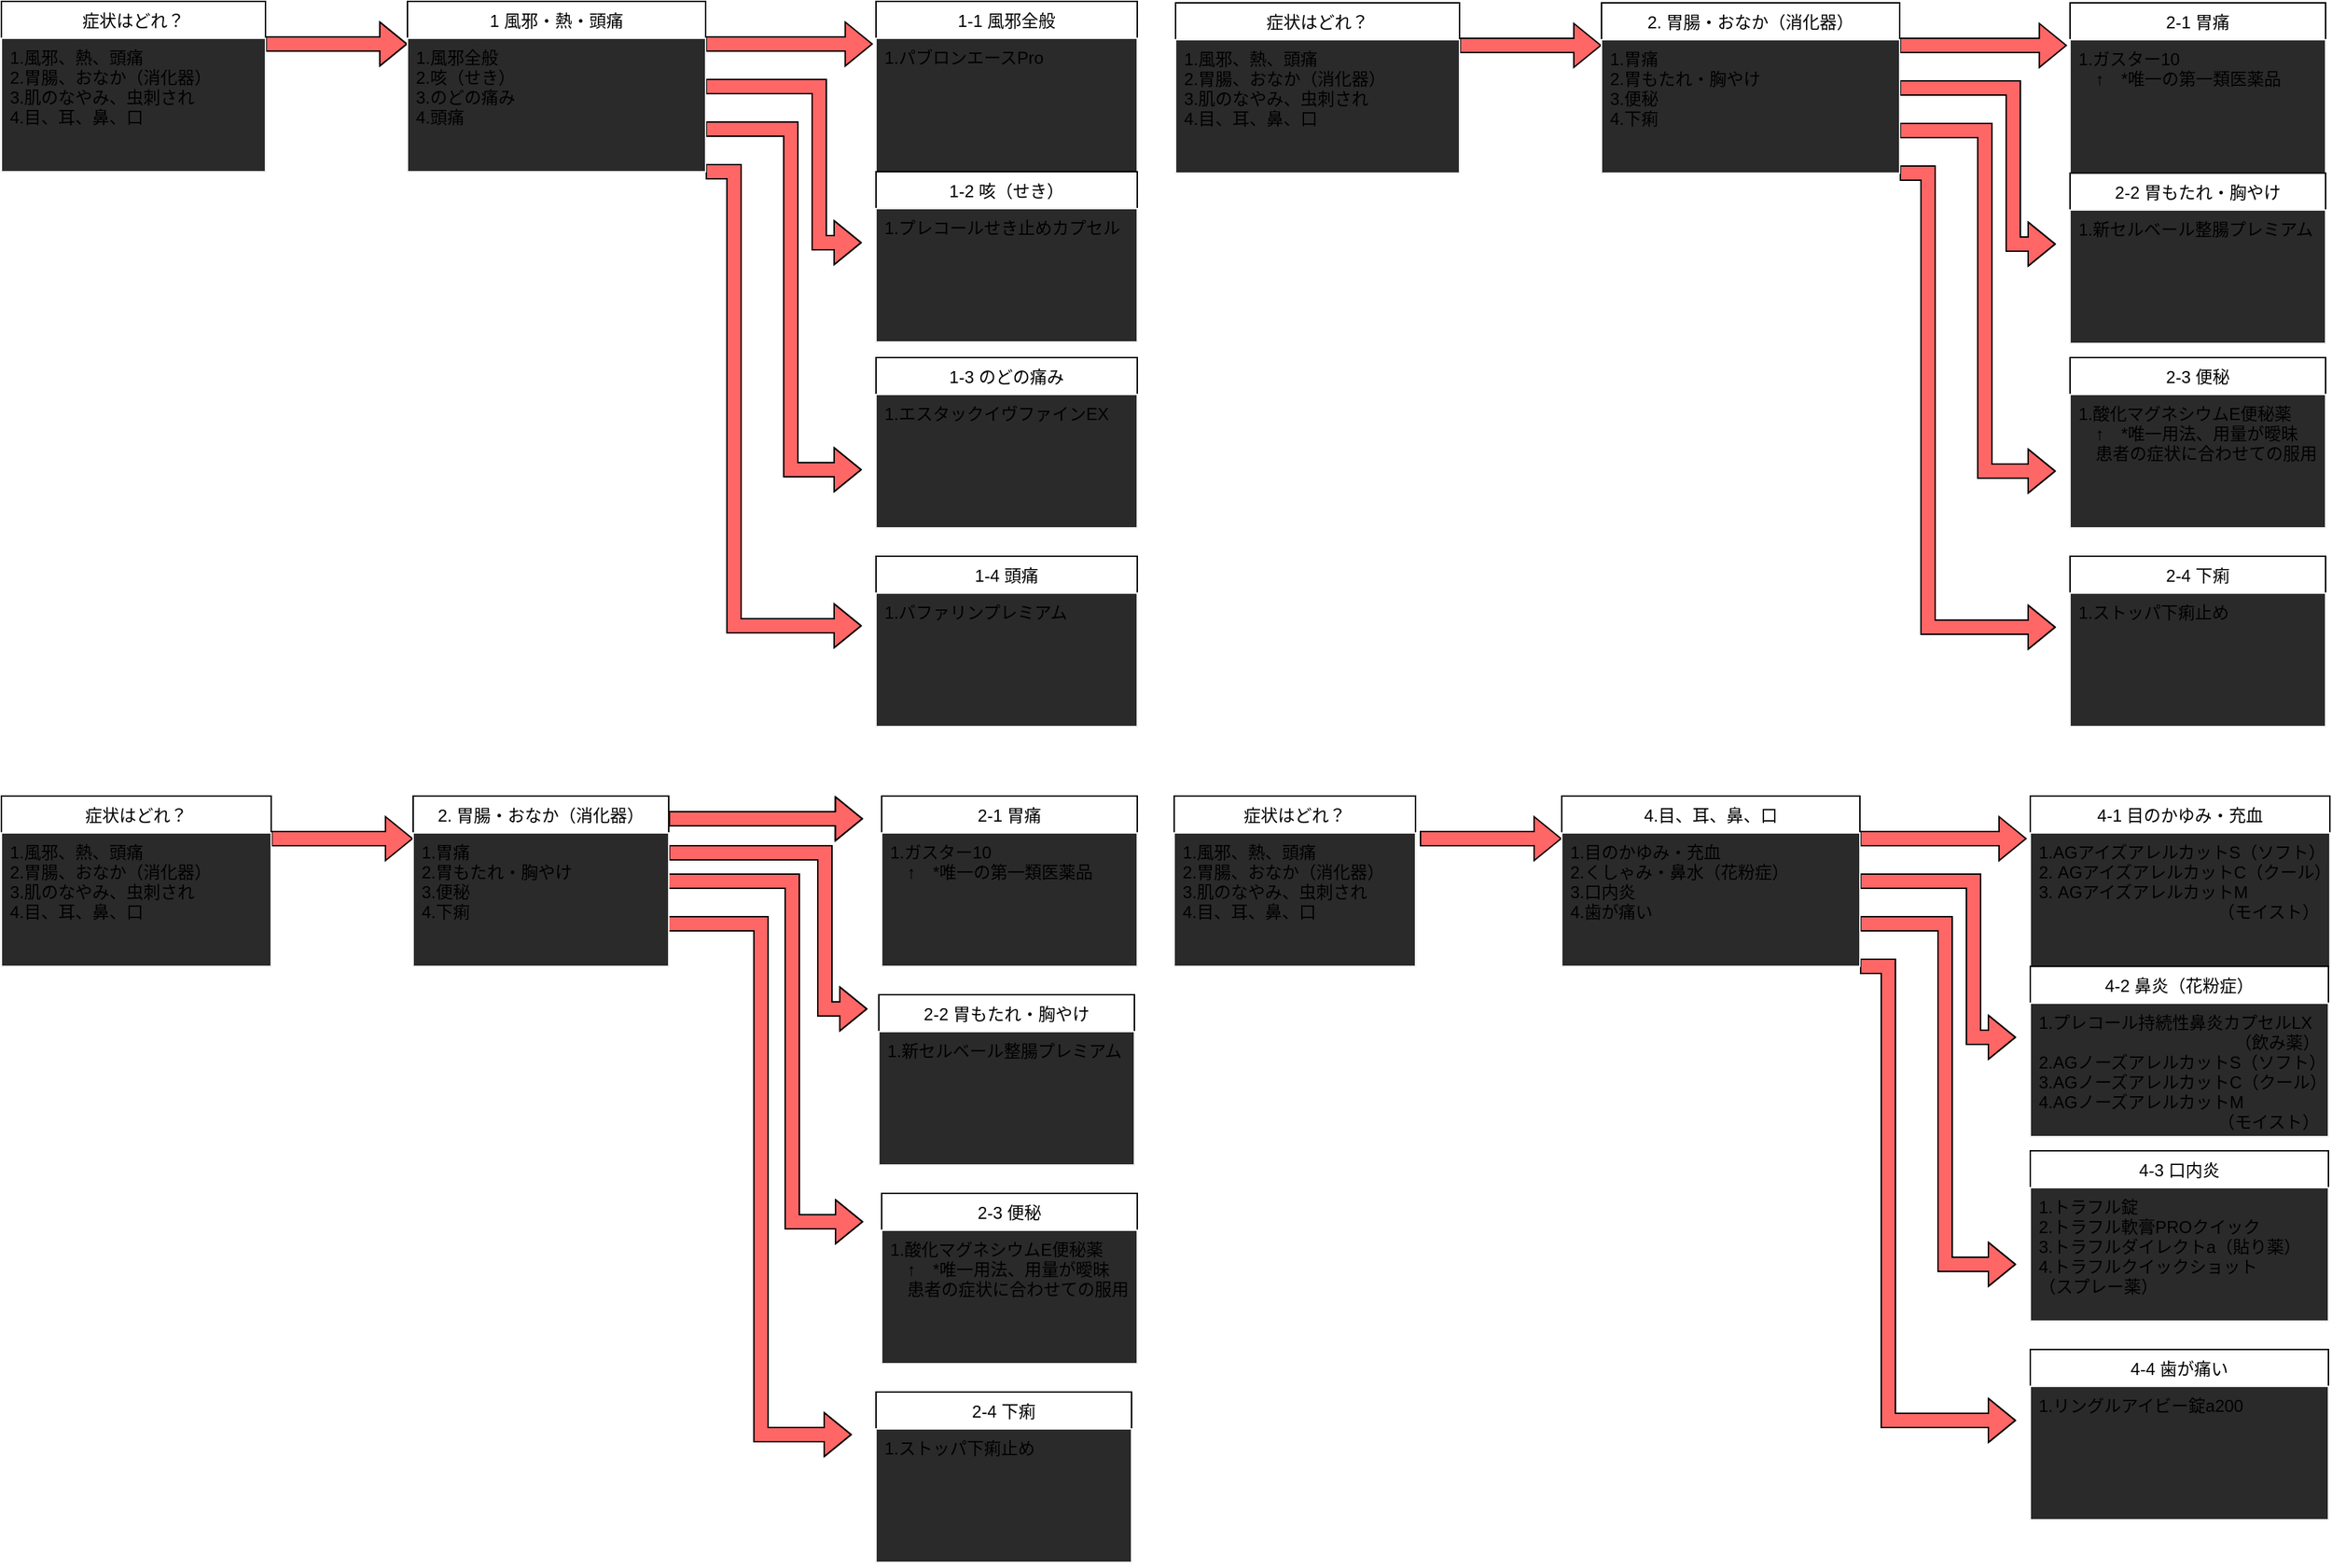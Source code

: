 <mxfile>
    <diagram id="Gzv2kLwkTkCzEBd7DmIo" name="Page-1">
        <mxGraphModel dx="1960" dy="1168" grid="1" gridSize="10" guides="1" tooltips="1" connect="1" arrows="1" fold="1" page="1" pageScale="1" pageWidth="827" pageHeight="1169" math="0" shadow="0">
            <root>
                <mxCell id="0"/>
                <mxCell id="1" parent="0"/>
                <mxCell id="11" style="edgeStyle=orthogonalEdgeStyle;shape=flexArrow;rounded=0;orthogonalLoop=1;jettySize=auto;html=1;exitX=1;exitY=0.25;exitDx=0;exitDy=0;fillColor=#FF6666;" parent="1" source="3" edge="1">
                    <mxGeometry relative="1" as="geometry">
                        <mxPoint x="296" y="80" as="targetPoint"/>
                    </mxGeometry>
                </mxCell>
                <mxCell id="3" value="症状はどれ？" style="swimlane;fontStyle=0;childLayout=stackLayout;horizontal=1;startSize=26;fillColor=none;horizontalStack=0;resizeParent=1;resizeParentMax=0;resizeLast=0;collapsible=1;marginBottom=0;" parent="1" vertex="1">
                    <mxGeometry x="10" y="50" width="186" height="120" as="geometry">
                        <mxRectangle x="110" y="40" width="60" height="26" as="alternateBounds"/>
                    </mxGeometry>
                </mxCell>
                <mxCell id="4" value="1.風邪、熱、頭痛&#10;2.胃腸、おなか（消化器）&#10;3.肌のなやみ、虫刺され&#10;4.目、耳、鼻、口" style="text;align=left;verticalAlign=top;spacingLeft=4;spacingRight=4;overflow=hidden;rotatable=0;points=[[0,0.5],[1,0.5]];portConstraint=eastwest;rounded=0;fillColor=#2a2a2a;strokeColor=#f0f0f0;" parent="3" vertex="1">
                    <mxGeometry y="26" width="186" height="94" as="geometry"/>
                </mxCell>
                <mxCell id="24" style="edgeStyle=orthogonalEdgeStyle;shape=flexArrow;rounded=0;orthogonalLoop=1;jettySize=auto;html=1;exitX=1;exitY=0.25;exitDx=0;exitDy=0;entryX=-0.012;entryY=0.043;entryDx=0;entryDy=0;entryPerimeter=0;fillColor=#FF6666;" parent="1" source="6" target="13" edge="1">
                    <mxGeometry relative="1" as="geometry"/>
                </mxCell>
                <mxCell id="26" style="edgeStyle=orthogonalEdgeStyle;shape=flexArrow;rounded=0;orthogonalLoop=1;jettySize=auto;html=1;exitX=1;exitY=0.5;exitDx=0;exitDy=0;fillColor=#FF6666;" parent="1" source="6" edge="1">
                    <mxGeometry relative="1" as="geometry">
                        <mxPoint x="616" y="220" as="targetPoint"/>
                        <Array as="points">
                            <mxPoint x="586" y="110"/>
                            <mxPoint x="586" y="220"/>
                        </Array>
                    </mxGeometry>
                </mxCell>
                <mxCell id="27" style="edgeStyle=orthogonalEdgeStyle;shape=flexArrow;rounded=0;orthogonalLoop=1;jettySize=auto;html=1;exitX=1;exitY=0.75;exitDx=0;exitDy=0;fillColor=#FF6666;" parent="1" source="6" edge="1">
                    <mxGeometry relative="1" as="geometry">
                        <mxPoint x="616" y="380" as="targetPoint"/>
                        <Array as="points">
                            <mxPoint x="566" y="140"/>
                            <mxPoint x="566" y="380"/>
                        </Array>
                    </mxGeometry>
                </mxCell>
                <mxCell id="29" style="edgeStyle=orthogonalEdgeStyle;shape=flexArrow;rounded=0;orthogonalLoop=1;jettySize=auto;html=1;exitX=1;exitY=1;exitDx=0;exitDy=0;fillColor=#FF6666;" parent="1" source="6" edge="1">
                    <mxGeometry relative="1" as="geometry">
                        <mxPoint x="616" y="490" as="targetPoint"/>
                        <Array as="points">
                            <mxPoint x="526" y="170"/>
                            <mxPoint x="526" y="490"/>
                            <mxPoint x="616" y="490"/>
                        </Array>
                    </mxGeometry>
                </mxCell>
                <mxCell id="6" value="1 風邪・熱・頭痛" style="swimlane;fontStyle=0;childLayout=stackLayout;horizontal=1;startSize=26;fillColor=none;horizontalStack=0;resizeParent=1;resizeParentMax=0;resizeLast=0;collapsible=1;marginBottom=0;" parent="1" vertex="1">
                    <mxGeometry x="296" y="50" width="210" height="120" as="geometry">
                        <mxRectangle x="10" y="40" width="60" height="26" as="alternateBounds"/>
                    </mxGeometry>
                </mxCell>
                <mxCell id="7" value="1.風邪全般&#10;2.咳（せき）&#10;3.のどの痛み&#10;4.頭痛" style="text;align=left;verticalAlign=top;spacingLeft=4;spacingRight=4;overflow=hidden;rotatable=0;points=[[0,0.5],[1,0.5]];portConstraint=eastwest;rounded=0;fillColor=#2a2a2a;strokeColor=#f0f0f0;" parent="6" vertex="1">
                    <mxGeometry y="26" width="210" height="94" as="geometry"/>
                </mxCell>
                <mxCell id="12" value="1-1 風邪全般" style="swimlane;fontStyle=0;childLayout=stackLayout;horizontal=1;startSize=26;fillColor=none;horizontalStack=0;resizeParent=1;resizeParentMax=0;resizeLast=0;collapsible=1;marginBottom=0;" parent="1" vertex="1">
                    <mxGeometry x="626" y="50" width="184" height="120" as="geometry">
                        <mxRectangle x="10" y="40" width="60" height="26" as="alternateBounds"/>
                    </mxGeometry>
                </mxCell>
                <mxCell id="13" value="1.パブロンエースPro" style="text;align=left;verticalAlign=top;spacingLeft=4;spacingRight=4;overflow=hidden;rotatable=0;points=[[0,0.5],[1,0.5]];portConstraint=eastwest;rounded=0;fillColor=#2a2a2a;strokeColor=#f0f0f0;" parent="12" vertex="1">
                    <mxGeometry y="26" width="184" height="94" as="geometry"/>
                </mxCell>
                <mxCell id="18" value="1-2 咳（せき）" style="swimlane;fontStyle=0;childLayout=stackLayout;horizontal=1;startSize=26;fillColor=none;horizontalStack=0;resizeParent=1;resizeParentMax=0;resizeLast=0;collapsible=1;marginBottom=0;" parent="1" vertex="1">
                    <mxGeometry x="626" y="170" width="184" height="120" as="geometry">
                        <mxRectangle x="10" y="40" width="60" height="26" as="alternateBounds"/>
                    </mxGeometry>
                </mxCell>
                <mxCell id="19" value="1.プレコールせき止めカプセル" style="text;align=left;verticalAlign=top;spacingLeft=4;spacingRight=4;overflow=hidden;rotatable=0;points=[[0,0.5],[1,0.5]];portConstraint=eastwest;rounded=0;fillColor=#2a2a2a;strokeColor=#f0f0f0;" parent="18" vertex="1">
                    <mxGeometry y="26" width="184" height="94" as="geometry"/>
                </mxCell>
                <mxCell id="20" value="1-3 のどの痛み" style="swimlane;fontStyle=0;childLayout=stackLayout;horizontal=1;startSize=26;fillColor=none;horizontalStack=0;resizeParent=1;resizeParentMax=0;resizeLast=0;collapsible=1;marginBottom=0;" parent="1" vertex="1">
                    <mxGeometry x="626" y="301" width="184" height="120" as="geometry">
                        <mxRectangle x="10" y="40" width="60" height="26" as="alternateBounds"/>
                    </mxGeometry>
                </mxCell>
                <mxCell id="21" value="1.エスタックイヴファインEX&#10;&#10;" style="text;align=left;verticalAlign=top;spacingLeft=4;spacingRight=4;overflow=hidden;rotatable=0;points=[[0,0.5],[1,0.5]];portConstraint=eastwest;rounded=0;fillColor=#2a2a2a;strokeColor=#f0f0f0;" parent="20" vertex="1">
                    <mxGeometry y="26" width="184" height="94" as="geometry"/>
                </mxCell>
                <mxCell id="22" value="1-4 頭痛" style="swimlane;fontStyle=0;childLayout=stackLayout;horizontal=1;startSize=26;fillColor=none;horizontalStack=0;resizeParent=1;resizeParentMax=0;resizeLast=0;collapsible=1;marginBottom=0;" parent="1" vertex="1">
                    <mxGeometry x="626" y="441" width="184" height="120" as="geometry">
                        <mxRectangle x="10" y="40" width="60" height="26" as="alternateBounds"/>
                    </mxGeometry>
                </mxCell>
                <mxCell id="23" value="1.バファリンプレミアム&#10;" style="text;align=left;verticalAlign=top;spacingLeft=4;spacingRight=4;overflow=hidden;rotatable=0;points=[[0,0.5],[1,0.5]];portConstraint=eastwest;rounded=0;fillColor=#2a2a2a;strokeColor=#f0f0f0;" parent="22" vertex="1">
                    <mxGeometry y="26" width="184" height="94" as="geometry"/>
                </mxCell>
                <mxCell id="lCJoN0FJ6Na9742bE7mi-29" style="edgeStyle=orthogonalEdgeStyle;shape=flexArrow;rounded=0;orthogonalLoop=1;jettySize=auto;html=1;exitX=1;exitY=0.25;exitDx=0;exitDy=0;fillColor=#FF6666;" parent="1" edge="1">
                    <mxGeometry relative="1" as="geometry">
                        <mxPoint x="1137" y="81" as="targetPoint"/>
                        <mxPoint x="1037" y="81" as="sourcePoint"/>
                    </mxGeometry>
                </mxCell>
                <mxCell id="lCJoN0FJ6Na9742bE7mi-30" style="edgeStyle=orthogonalEdgeStyle;shape=flexArrow;rounded=0;orthogonalLoop=1;jettySize=auto;html=1;exitX=1;exitY=0.25;exitDx=0;exitDy=0;entryX=-0.012;entryY=0.043;entryDx=0;entryDy=0;entryPerimeter=0;fillColor=#FF6666;" parent="1" source="lCJoN0FJ6Na9742bE7mi-34" target="lCJoN0FJ6Na9742bE7mi-37" edge="1">
                    <mxGeometry relative="1" as="geometry"/>
                </mxCell>
                <mxCell id="lCJoN0FJ6Na9742bE7mi-31" style="edgeStyle=orthogonalEdgeStyle;shape=flexArrow;rounded=0;orthogonalLoop=1;jettySize=auto;html=1;exitX=1;exitY=0.5;exitDx=0;exitDy=0;fillColor=#FF6666;" parent="1" source="lCJoN0FJ6Na9742bE7mi-34" edge="1">
                    <mxGeometry relative="1" as="geometry">
                        <mxPoint x="1457" y="221" as="targetPoint"/>
                        <Array as="points">
                            <mxPoint x="1427" y="111"/>
                            <mxPoint x="1427" y="221"/>
                        </Array>
                    </mxGeometry>
                </mxCell>
                <mxCell id="lCJoN0FJ6Na9742bE7mi-32" style="edgeStyle=orthogonalEdgeStyle;shape=flexArrow;rounded=0;orthogonalLoop=1;jettySize=auto;html=1;exitX=1;exitY=0.75;exitDx=0;exitDy=0;fillColor=#FF6666;" parent="1" source="lCJoN0FJ6Na9742bE7mi-34" edge="1">
                    <mxGeometry relative="1" as="geometry">
                        <mxPoint x="1457" y="381" as="targetPoint"/>
                        <Array as="points">
                            <mxPoint x="1407" y="141"/>
                            <mxPoint x="1407" y="381"/>
                        </Array>
                    </mxGeometry>
                </mxCell>
                <mxCell id="lCJoN0FJ6Na9742bE7mi-33" style="edgeStyle=orthogonalEdgeStyle;shape=flexArrow;rounded=0;orthogonalLoop=1;jettySize=auto;html=1;exitX=1;exitY=1;exitDx=0;exitDy=0;fillColor=#FF6666;" parent="1" source="lCJoN0FJ6Na9742bE7mi-34" edge="1">
                    <mxGeometry relative="1" as="geometry">
                        <mxPoint x="1457" y="491" as="targetPoint"/>
                        <Array as="points">
                            <mxPoint x="1367" y="171"/>
                            <mxPoint x="1367" y="491"/>
                            <mxPoint x="1457" y="491"/>
                        </Array>
                    </mxGeometry>
                </mxCell>
                <mxCell id="lCJoN0FJ6Na9742bE7mi-34" value="2. 胃腸・おなか（消化器）" style="swimlane;fontStyle=0;childLayout=stackLayout;horizontal=1;startSize=26;fillColor=none;horizontalStack=0;resizeParent=1;resizeParentMax=0;resizeLast=0;collapsible=1;marginBottom=0;" parent="1" vertex="1">
                    <mxGeometry x="1137" y="51" width="210" height="120" as="geometry">
                        <mxRectangle x="10" y="40" width="60" height="26" as="alternateBounds"/>
                    </mxGeometry>
                </mxCell>
                <mxCell id="lCJoN0FJ6Na9742bE7mi-35" value="1.胃痛&#10;2.胃もたれ・胸やけ&#10;3.便秘&#10;4.下痢" style="text;align=left;verticalAlign=top;spacingLeft=4;spacingRight=4;overflow=hidden;rotatable=0;points=[[0,0.5],[1,0.5]];portConstraint=eastwest;rounded=0;fillColor=#2a2a2a;strokeColor=#f0f0f0;" parent="lCJoN0FJ6Na9742bE7mi-34" vertex="1">
                    <mxGeometry y="26" width="210" height="94" as="geometry"/>
                </mxCell>
                <mxCell id="lCJoN0FJ6Na9742bE7mi-36" value="2-1 胃痛" style="swimlane;fontStyle=0;childLayout=stackLayout;horizontal=1;startSize=26;fillColor=none;horizontalStack=0;resizeParent=1;resizeParentMax=0;resizeLast=0;collapsible=1;marginBottom=0;" parent="1" vertex="1">
                    <mxGeometry x="1467" y="51" width="180" height="120" as="geometry">
                        <mxRectangle x="10" y="40" width="60" height="26" as="alternateBounds"/>
                    </mxGeometry>
                </mxCell>
                <mxCell id="lCJoN0FJ6Na9742bE7mi-37" value="1.ガスター10　&#10;　↑　*唯一の第一類医薬品" style="text;align=left;verticalAlign=top;spacingLeft=4;spacingRight=4;overflow=hidden;rotatable=0;points=[[0,0.5],[1,0.5]];portConstraint=eastwest;rounded=0;fillColor=#2a2a2a;strokeColor=#f0f0f0;" parent="lCJoN0FJ6Na9742bE7mi-36" vertex="1">
                    <mxGeometry y="26" width="180" height="94" as="geometry"/>
                </mxCell>
                <mxCell id="lCJoN0FJ6Na9742bE7mi-38" value="2-2 胃もたれ・胸やけ" style="swimlane;fontStyle=0;childLayout=stackLayout;horizontal=1;startSize=26;fillColor=none;horizontalStack=0;resizeParent=1;resizeParentMax=0;resizeLast=0;collapsible=1;marginBottom=0;" parent="1" vertex="1">
                    <mxGeometry x="1467" y="171" width="180" height="120" as="geometry">
                        <mxRectangle x="10" y="40" width="60" height="26" as="alternateBounds"/>
                    </mxGeometry>
                </mxCell>
                <mxCell id="lCJoN0FJ6Na9742bE7mi-39" value="1.新セルベール整腸プレミアム&#10;" style="text;align=left;verticalAlign=top;spacingLeft=4;spacingRight=4;overflow=hidden;rotatable=0;points=[[0,0.5],[1,0.5]];portConstraint=eastwest;rounded=0;fillColor=#2a2a2a;strokeColor=#f0f0f0;" parent="lCJoN0FJ6Na9742bE7mi-38" vertex="1">
                    <mxGeometry y="26" width="180" height="94" as="geometry"/>
                </mxCell>
                <mxCell id="lCJoN0FJ6Na9742bE7mi-40" value="2-3 便秘" style="swimlane;fontStyle=0;childLayout=stackLayout;horizontal=1;startSize=26;fillColor=none;horizontalStack=0;resizeParent=1;resizeParentMax=0;resizeLast=0;collapsible=1;marginBottom=0;" parent="1" vertex="1">
                    <mxGeometry x="1467" y="301" width="180" height="120" as="geometry">
                        <mxRectangle x="10" y="40" width="60" height="26" as="alternateBounds"/>
                    </mxGeometry>
                </mxCell>
                <mxCell id="lCJoN0FJ6Na9742bE7mi-41" value="1.酸化マグネシウムE便秘薬&#10;　↑　*唯一用法、用量が曖昧&#10;　患者の症状に合わせての服用の為" style="text;align=left;verticalAlign=top;spacingLeft=4;spacingRight=4;overflow=hidden;rotatable=0;points=[[0,0.5],[1,0.5]];portConstraint=eastwest;rounded=0;fillColor=#2a2a2a;strokeColor=#f0f0f0;" parent="lCJoN0FJ6Na9742bE7mi-40" vertex="1">
                    <mxGeometry y="26" width="180" height="94" as="geometry"/>
                </mxCell>
                <mxCell id="lCJoN0FJ6Na9742bE7mi-42" value="2-4 下痢" style="swimlane;fontStyle=0;childLayout=stackLayout;horizontal=1;startSize=26;fillColor=none;horizontalStack=0;resizeParent=1;resizeParentMax=0;resizeLast=0;collapsible=1;marginBottom=0;" parent="1" vertex="1">
                    <mxGeometry x="1467" y="441" width="180" height="120" as="geometry">
                        <mxRectangle x="10" y="40" width="60" height="26" as="alternateBounds"/>
                    </mxGeometry>
                </mxCell>
                <mxCell id="lCJoN0FJ6Na9742bE7mi-43" value="1.ストッパ下痢止め" style="text;align=left;verticalAlign=top;spacingLeft=4;spacingRight=4;overflow=hidden;rotatable=0;points=[[0,0.5],[1,0.5]];portConstraint=eastwest;rounded=0;fillColor=#2a2a2a;strokeColor=#f0f0f0;" parent="lCJoN0FJ6Na9742bE7mi-42" vertex="1">
                    <mxGeometry y="26" width="180" height="94" as="geometry"/>
                </mxCell>
                <mxCell id="lCJoN0FJ6Na9742bE7mi-44" value="症状はどれ？" style="swimlane;fontStyle=0;childLayout=stackLayout;horizontal=1;startSize=26;fillColor=none;horizontalStack=0;resizeParent=1;resizeParentMax=0;resizeLast=0;collapsible=1;marginBottom=0;" parent="1" vertex="1">
                    <mxGeometry x="837" y="51" width="200" height="120" as="geometry">
                        <mxRectangle x="110" y="40" width="60" height="26" as="alternateBounds"/>
                    </mxGeometry>
                </mxCell>
                <mxCell id="lCJoN0FJ6Na9742bE7mi-45" value="1.風邪、熱、頭痛&#10;2.胃腸、おなか（消化器）&#10;3.肌のなやみ、虫刺され&#10;4.目、耳、鼻、口" style="text;align=left;verticalAlign=top;spacingLeft=4;spacingRight=4;overflow=hidden;rotatable=0;points=[[0,0.5],[1,0.5]];portConstraint=eastwest;rounded=0;fillColor=#2a2a2a;strokeColor=#f0f0f0;" parent="lCJoN0FJ6Na9742bE7mi-44" vertex="1">
                    <mxGeometry y="26" width="200" height="94" as="geometry"/>
                </mxCell>
                <mxCell id="mVODYV14xX0c23U_dnpL-30" style="edgeStyle=orthogonalEdgeStyle;shape=flexArrow;rounded=0;orthogonalLoop=1;jettySize=auto;html=1;exitX=1;exitY=0.25;exitDx=0;exitDy=0;fillColor=#FF6666;" parent="1" edge="1">
                    <mxGeometry relative="1" as="geometry">
                        <mxPoint x="300" y="640" as="targetPoint"/>
                        <mxPoint x="200" y="640" as="sourcePoint"/>
                    </mxGeometry>
                </mxCell>
                <mxCell id="mVODYV14xX0c23U_dnpL-31" style="edgeStyle=orthogonalEdgeStyle;shape=flexArrow;rounded=0;orthogonalLoop=1;jettySize=auto;html=1;exitX=1;exitY=0.043;exitDx=0;exitDy=0;entryX=-0.012;entryY=0.043;entryDx=0;entryDy=0;entryPerimeter=0;fillColor=#FF6666;exitPerimeter=0;" parent="1" edge="1">
                    <mxGeometry relative="1" as="geometry">
                        <mxPoint x="480" y="626.042" as="sourcePoint"/>
                        <mxPoint x="616.84" y="626.042" as="targetPoint"/>
                        <Array as="points">
                            <mxPoint x="580" y="626"/>
                            <mxPoint x="580" y="626"/>
                        </Array>
                    </mxGeometry>
                </mxCell>
                <mxCell id="mVODYV14xX0c23U_dnpL-32" style="edgeStyle=orthogonalEdgeStyle;shape=flexArrow;rounded=0;orthogonalLoop=1;jettySize=auto;html=1;fillColor=#FF6666;" parent="1" edge="1">
                    <mxGeometry relative="1" as="geometry">
                        <mxPoint x="620" y="760" as="targetPoint"/>
                        <Array as="points">
                            <mxPoint x="590" y="650"/>
                            <mxPoint x="590" y="760"/>
                        </Array>
                        <mxPoint x="480" y="650" as="sourcePoint"/>
                    </mxGeometry>
                </mxCell>
                <mxCell id="mVODYV14xX0c23U_dnpL-33" style="edgeStyle=orthogonalEdgeStyle;shape=flexArrow;rounded=0;orthogonalLoop=1;jettySize=auto;html=1;fillColor=#FF6666;" parent="1" edge="1">
                    <mxGeometry relative="1" as="geometry">
                        <mxPoint x="617" y="910" as="targetPoint"/>
                        <Array as="points">
                            <mxPoint x="567" y="670"/>
                            <mxPoint x="567" y="910"/>
                        </Array>
                        <mxPoint x="469" y="670" as="sourcePoint"/>
                    </mxGeometry>
                </mxCell>
                <mxCell id="mVODYV14xX0c23U_dnpL-34" style="edgeStyle=orthogonalEdgeStyle;shape=flexArrow;rounded=0;orthogonalLoop=1;jettySize=auto;html=1;exitX=1;exitY=0.75;exitDx=0;exitDy=0;fillColor=#FF6666;" parent="1" edge="1">
                    <mxGeometry relative="1" as="geometry">
                        <mxPoint x="609" y="1060" as="targetPoint"/>
                        <Array as="points">
                            <mxPoint x="545" y="700"/>
                            <mxPoint x="545" y="1060"/>
                        </Array>
                        <mxPoint x="469" y="700" as="sourcePoint"/>
                    </mxGeometry>
                </mxCell>
                <mxCell id="mVODYV14xX0c23U_dnpL-35" value="2. 胃腸・おなか（消化器）" style="swimlane;fontStyle=0;childLayout=stackLayout;horizontal=1;startSize=26;fillColor=none;horizontalStack=0;resizeParent=1;resizeParentMax=0;resizeLast=0;collapsible=1;marginBottom=0;" parent="1" vertex="1">
                    <mxGeometry x="300" y="610" width="180" height="120" as="geometry">
                        <mxRectangle x="10" y="40" width="60" height="26" as="alternateBounds"/>
                    </mxGeometry>
                </mxCell>
                <mxCell id="mVODYV14xX0c23U_dnpL-36" value="1.胃痛&#10;2.胃もたれ・胸やけ&#10;3.便秘&#10;4.下痢" style="text;align=left;verticalAlign=top;spacingLeft=4;spacingRight=4;overflow=hidden;rotatable=0;points=[[0,0.5],[1,0.5]];portConstraint=eastwest;rounded=0;fillColor=#2a2a2a;strokeColor=#f0f0f0;" parent="mVODYV14xX0c23U_dnpL-35" vertex="1">
                    <mxGeometry y="26" width="180" height="94" as="geometry"/>
                </mxCell>
                <mxCell id="mVODYV14xX0c23U_dnpL-37" value="2-1 胃痛" style="swimlane;fontStyle=0;childLayout=stackLayout;horizontal=1;startSize=26;fillColor=none;horizontalStack=0;resizeParent=1;resizeParentMax=0;resizeLast=0;collapsible=1;marginBottom=0;" parent="1" vertex="1">
                    <mxGeometry x="630" y="610" width="180" height="120" as="geometry">
                        <mxRectangle x="10" y="40" width="60" height="26" as="alternateBounds"/>
                    </mxGeometry>
                </mxCell>
                <mxCell id="mVODYV14xX0c23U_dnpL-38" value="1.ガスター10　&#10;　↑　*唯一の第一類医薬品" style="text;align=left;verticalAlign=top;spacingLeft=4;spacingRight=4;overflow=hidden;rotatable=0;points=[[0,0.5],[1,0.5]];portConstraint=eastwest;rounded=0;fillColor=#2a2a2a;strokeColor=#f0f0f0;" parent="mVODYV14xX0c23U_dnpL-37" vertex="1">
                    <mxGeometry y="26" width="180" height="94" as="geometry"/>
                </mxCell>
                <mxCell id="mVODYV14xX0c23U_dnpL-41" value="2-3 便秘" style="swimlane;fontStyle=0;childLayout=stackLayout;horizontal=1;startSize=26;fillColor=none;horizontalStack=0;resizeParent=1;resizeParentMax=0;resizeLast=0;collapsible=1;marginBottom=0;" parent="1" vertex="1">
                    <mxGeometry x="630" y="890" width="180" height="120" as="geometry">
                        <mxRectangle x="10" y="40" width="60" height="26" as="alternateBounds"/>
                    </mxGeometry>
                </mxCell>
                <mxCell id="mVODYV14xX0c23U_dnpL-42" value="1.酸化マグネシウムE便秘薬&#10;　↑　*唯一用法、用量が曖昧&#10;　患者の症状に合わせての服用の為" style="text;align=left;verticalAlign=top;spacingLeft=4;spacingRight=4;overflow=hidden;rotatable=0;points=[[0,0.5],[1,0.5]];portConstraint=eastwest;rounded=0;fillColor=#2a2a2a;strokeColor=#f0f0f0;" parent="mVODYV14xX0c23U_dnpL-41" vertex="1">
                    <mxGeometry y="26" width="180" height="94" as="geometry"/>
                </mxCell>
                <mxCell id="mVODYV14xX0c23U_dnpL-43" value="2-4 下痢" style="swimlane;fontStyle=0;childLayout=stackLayout;horizontal=1;startSize=26;fillColor=none;horizontalStack=0;resizeParent=1;resizeParentMax=0;resizeLast=0;collapsible=1;marginBottom=0;" parent="1" vertex="1">
                    <mxGeometry x="626" y="1030" width="180" height="120" as="geometry">
                        <mxRectangle x="10" y="40" width="60" height="26" as="alternateBounds"/>
                    </mxGeometry>
                </mxCell>
                <mxCell id="mVODYV14xX0c23U_dnpL-44" value="1.ストッパ下痢止め" style="text;align=left;verticalAlign=top;spacingLeft=4;spacingRight=4;overflow=hidden;rotatable=0;points=[[0,0.5],[1,0.5]];portConstraint=eastwest;rounded=0;fillColor=#2a2a2a;strokeColor=#f0f0f0;" parent="mVODYV14xX0c23U_dnpL-43" vertex="1">
                    <mxGeometry y="26" width="180" height="94" as="geometry"/>
                </mxCell>
                <mxCell id="mVODYV14xX0c23U_dnpL-45" value="症状はどれ？" style="swimlane;fontStyle=0;childLayout=stackLayout;horizontal=1;startSize=26;fillColor=none;horizontalStack=0;resizeParent=1;resizeParentMax=0;resizeLast=0;collapsible=1;marginBottom=0;" parent="1" vertex="1">
                    <mxGeometry x="10" y="610" width="190" height="120" as="geometry">
                        <mxRectangle x="110" y="40" width="60" height="26" as="alternateBounds"/>
                    </mxGeometry>
                </mxCell>
                <mxCell id="mVODYV14xX0c23U_dnpL-46" value="1.風邪、熱、頭痛&#10;2.胃腸、おなか（消化器）&#10;3.肌のなやみ、虫刺され&#10;4.目、耳、鼻、口" style="text;align=left;verticalAlign=top;spacingLeft=4;spacingRight=4;overflow=hidden;rotatable=0;points=[[0,0.5],[1,0.5]];portConstraint=eastwest;rounded=0;fillColor=#2a2a2a;strokeColor=#f0f0f0;" parent="mVODYV14xX0c23U_dnpL-45" vertex="1">
                    <mxGeometry y="26" width="190" height="94" as="geometry"/>
                </mxCell>
                <mxCell id="mVODYV14xX0c23U_dnpL-39" value="2-2 胃もたれ・胸やけ" style="swimlane;fontStyle=0;childLayout=stackLayout;horizontal=1;startSize=26;fillColor=none;horizontalStack=0;resizeParent=1;resizeParentMax=0;resizeLast=0;collapsible=1;marginBottom=0;" parent="1" vertex="1">
                    <mxGeometry x="628" y="750" width="180" height="120" as="geometry">
                        <mxRectangle x="10" y="40" width="60" height="26" as="alternateBounds"/>
                    </mxGeometry>
                </mxCell>
                <mxCell id="mVODYV14xX0c23U_dnpL-40" value="1.新セルベール整腸プレミアム&#10;" style="text;align=left;verticalAlign=top;spacingLeft=4;spacingRight=4;overflow=hidden;rotatable=0;points=[[0,0.5],[1,0.5]];portConstraint=eastwest;rounded=0;fillColor=#2a2a2a;strokeColor=#f0f0f0;" parent="mVODYV14xX0c23U_dnpL-39" vertex="1">
                    <mxGeometry y="26" width="180" height="94" as="geometry"/>
                </mxCell>
                <mxCell id="WaMWxORRthMsiRrDfj6D-29" style="edgeStyle=orthogonalEdgeStyle;shape=flexArrow;rounded=0;orthogonalLoop=1;jettySize=auto;html=1;exitX=1;exitY=0.25;exitDx=0;exitDy=0;fillColor=#FF6666;" edge="1" parent="1">
                    <mxGeometry relative="1" as="geometry">
                        <mxPoint x="1109" y="640" as="targetPoint"/>
                        <mxPoint x="1009" y="640" as="sourcePoint"/>
                    </mxGeometry>
                </mxCell>
                <mxCell id="WaMWxORRthMsiRrDfj6D-30" style="edgeStyle=orthogonalEdgeStyle;shape=flexArrow;rounded=0;orthogonalLoop=1;jettySize=auto;html=1;exitX=1;exitY=0.25;exitDx=0;exitDy=0;entryX=-0.012;entryY=0.043;entryDx=0;entryDy=0;entryPerimeter=0;fillColor=#FF6666;" edge="1" parent="1" source="WaMWxORRthMsiRrDfj6D-34" target="WaMWxORRthMsiRrDfj6D-37">
                    <mxGeometry relative="1" as="geometry"/>
                </mxCell>
                <mxCell id="WaMWxORRthMsiRrDfj6D-31" style="edgeStyle=orthogonalEdgeStyle;shape=flexArrow;rounded=0;orthogonalLoop=1;jettySize=auto;html=1;exitX=1;exitY=0.5;exitDx=0;exitDy=0;fillColor=#FF6666;" edge="1" parent="1" source="WaMWxORRthMsiRrDfj6D-34">
                    <mxGeometry relative="1" as="geometry">
                        <mxPoint x="1429" y="780" as="targetPoint"/>
                        <Array as="points">
                            <mxPoint x="1399" y="670"/>
                            <mxPoint x="1399" y="780"/>
                        </Array>
                    </mxGeometry>
                </mxCell>
                <mxCell id="WaMWxORRthMsiRrDfj6D-32" style="edgeStyle=orthogonalEdgeStyle;shape=flexArrow;rounded=0;orthogonalLoop=1;jettySize=auto;html=1;exitX=1;exitY=0.75;exitDx=0;exitDy=0;fillColor=#FF6666;" edge="1" parent="1" source="WaMWxORRthMsiRrDfj6D-34">
                    <mxGeometry relative="1" as="geometry">
                        <mxPoint x="1429" y="940" as="targetPoint"/>
                        <Array as="points">
                            <mxPoint x="1379" y="700"/>
                            <mxPoint x="1379" y="940"/>
                        </Array>
                    </mxGeometry>
                </mxCell>
                <mxCell id="WaMWxORRthMsiRrDfj6D-33" style="edgeStyle=orthogonalEdgeStyle;shape=flexArrow;rounded=0;orthogonalLoop=1;jettySize=auto;html=1;exitX=1;exitY=1;exitDx=0;exitDy=0;fillColor=#FF6666;" edge="1" parent="1" source="WaMWxORRthMsiRrDfj6D-34">
                    <mxGeometry relative="1" as="geometry">
                        <mxPoint x="1429" y="1050" as="targetPoint"/>
                        <Array as="points">
                            <mxPoint x="1339" y="730"/>
                            <mxPoint x="1339" y="1050"/>
                            <mxPoint x="1429" y="1050"/>
                        </Array>
                    </mxGeometry>
                </mxCell>
                <mxCell id="WaMWxORRthMsiRrDfj6D-34" value="4.目、耳、鼻、口" style="swimlane;fontStyle=0;childLayout=stackLayout;horizontal=1;startSize=26;fillColor=none;horizontalStack=0;resizeParent=1;resizeParentMax=0;resizeLast=0;collapsible=1;marginBottom=0;" vertex="1" parent="1">
                    <mxGeometry x="1109" y="610" width="210" height="120" as="geometry">
                        <mxRectangle x="10" y="40" width="60" height="26" as="alternateBounds"/>
                    </mxGeometry>
                </mxCell>
                <mxCell id="WaMWxORRthMsiRrDfj6D-35" value="1.目のかゆみ・充血&#10;2.くしゃみ・鼻水（花粉症）&#10;3.口内炎&#10;4.歯が痛い" style="text;align=left;verticalAlign=top;spacingLeft=4;spacingRight=4;overflow=hidden;rotatable=0;points=[[0,0.5],[1,0.5]];portConstraint=eastwest;rounded=0;fillColor=#2a2a2a;strokeColor=#f0f0f0;" vertex="1" parent="WaMWxORRthMsiRrDfj6D-34">
                    <mxGeometry y="26" width="210" height="94" as="geometry"/>
                </mxCell>
                <mxCell id="WaMWxORRthMsiRrDfj6D-36" value="4-1 目のかゆみ・充血" style="swimlane;fontStyle=0;childLayout=stackLayout;horizontal=1;startSize=26;fillColor=none;horizontalStack=0;resizeParent=1;resizeParentMax=0;resizeLast=0;collapsible=1;marginBottom=0;" vertex="1" parent="1">
                    <mxGeometry x="1439" y="610" width="211" height="120" as="geometry">
                        <mxRectangle x="10" y="40" width="60" height="26" as="alternateBounds"/>
                    </mxGeometry>
                </mxCell>
                <mxCell id="WaMWxORRthMsiRrDfj6D-37" value="1.AGアイズアレルカットS（ソフト）&#10;2. AGアイズアレルカットC（クール）&#10;3. AGアイズアレルカットM&#10;　　　　　　　　　　　（モイスト）&#10;" style="text;align=left;verticalAlign=top;spacingLeft=4;spacingRight=4;overflow=hidden;rotatable=0;points=[[0,0.5],[1,0.5]];portConstraint=eastwest;rounded=0;fillColor=#2a2a2a;strokeColor=#f0f0f0;" vertex="1" parent="WaMWxORRthMsiRrDfj6D-36">
                    <mxGeometry y="26" width="211" height="94" as="geometry"/>
                </mxCell>
                <mxCell id="WaMWxORRthMsiRrDfj6D-38" value="4-2 鼻炎（花粉症）" style="swimlane;fontStyle=0;childLayout=stackLayout;horizontal=1;startSize=26;fillColor=none;horizontalStack=0;resizeParent=1;resizeParentMax=0;resizeLast=0;collapsible=1;marginBottom=0;" vertex="1" parent="1">
                    <mxGeometry x="1439" y="730" width="210" height="120" as="geometry">
                        <mxRectangle x="10" y="40" width="60" height="26" as="alternateBounds"/>
                    </mxGeometry>
                </mxCell>
                <mxCell id="WaMWxORRthMsiRrDfj6D-39" value="1.プレコール持続性鼻炎カプセルLX&#10;　　　　　　　　　　　　（飲み薬）&#10;2.AGノーズアレルカットS（ソフト）&#10;3.AGノーズアレルカットC（クール）&#10;4.AGノーズアレルカットM&#10;　　　　　　　　　　　（モイスト）" style="text;align=left;verticalAlign=top;spacingLeft=4;spacingRight=4;overflow=hidden;rotatable=0;points=[[0,0.5],[1,0.5]];portConstraint=eastwest;rounded=0;fillColor=#2a2a2a;strokeColor=#f0f0f0;" vertex="1" parent="WaMWxORRthMsiRrDfj6D-38">
                    <mxGeometry y="26" width="210" height="94" as="geometry"/>
                </mxCell>
                <mxCell id="WaMWxORRthMsiRrDfj6D-40" value="4-3 口内炎" style="swimlane;fontStyle=0;childLayout=stackLayout;horizontal=1;startSize=26;fillColor=none;horizontalStack=0;resizeParent=1;resizeParentMax=0;resizeLast=0;collapsible=1;marginBottom=0;" vertex="1" parent="1">
                    <mxGeometry x="1439" y="860" width="210" height="120" as="geometry">
                        <mxRectangle x="10" y="40" width="60" height="26" as="alternateBounds"/>
                    </mxGeometry>
                </mxCell>
                <mxCell id="WaMWxORRthMsiRrDfj6D-41" value="1.トラフル錠&#10;2.トラフル軟膏PROクイック&#10;3.トラフルダイレクトa（貼り薬）&#10;4.トラフルクイックショット&#10;（スプレー薬）&#10;" style="text;align=left;verticalAlign=top;spacingLeft=4;spacingRight=4;overflow=hidden;rotatable=0;points=[[0,0.5],[1,0.5]];portConstraint=eastwest;rounded=0;fillColor=#2a2a2a;strokeColor=#f0f0f0;" vertex="1" parent="WaMWxORRthMsiRrDfj6D-40">
                    <mxGeometry y="26" width="210" height="94" as="geometry"/>
                </mxCell>
                <mxCell id="WaMWxORRthMsiRrDfj6D-42" value="4-4 歯が痛い" style="swimlane;fontStyle=0;childLayout=stackLayout;horizontal=1;startSize=26;fillColor=none;horizontalStack=0;resizeParent=1;resizeParentMax=0;resizeLast=0;collapsible=1;marginBottom=0;" vertex="1" parent="1">
                    <mxGeometry x="1439" y="1000" width="210" height="120" as="geometry">
                        <mxRectangle x="10" y="40" width="60" height="26" as="alternateBounds"/>
                    </mxGeometry>
                </mxCell>
                <mxCell id="WaMWxORRthMsiRrDfj6D-43" value="1.リングルアイビー錠a200&#10;" style="text;align=left;verticalAlign=top;spacingLeft=4;spacingRight=4;overflow=hidden;rotatable=0;points=[[0,0.5],[1,0.5]];portConstraint=eastwest;rounded=0;fillColor=#2a2a2a;strokeColor=#f0f0f0;" vertex="1" parent="WaMWxORRthMsiRrDfj6D-42">
                    <mxGeometry y="26" width="210" height="94" as="geometry"/>
                </mxCell>
                <mxCell id="WaMWxORRthMsiRrDfj6D-44" value="症状はどれ？" style="swimlane;fontStyle=0;childLayout=stackLayout;horizontal=1;startSize=26;fillColor=none;horizontalStack=0;resizeParent=1;resizeParentMax=0;resizeLast=0;collapsible=1;marginBottom=0;" vertex="1" parent="1">
                    <mxGeometry x="836" y="610" width="170" height="120" as="geometry">
                        <mxRectangle x="110" y="40" width="60" height="26" as="alternateBounds"/>
                    </mxGeometry>
                </mxCell>
                <mxCell id="WaMWxORRthMsiRrDfj6D-45" value="1.風邪、熱、頭痛&#10;2.胃腸、おなか（消化器）&#10;3.肌のなやみ、虫刺され&#10;4.目、耳、鼻、口" style="text;align=left;verticalAlign=top;spacingLeft=4;spacingRight=4;overflow=hidden;rotatable=0;points=[[0,0.5],[1,0.5]];portConstraint=eastwest;rounded=0;fillColor=#2a2a2a;strokeColor=#f0f0f0;" vertex="1" parent="WaMWxORRthMsiRrDfj6D-44">
                    <mxGeometry y="26" width="170" height="94" as="geometry"/>
                </mxCell>
            </root>
        </mxGraphModel>
    </diagram>
    <diagram id="LgqNQ4ynfgx50vkscO1B" name="Page-2">
        <mxGraphModel dx="784" dy="467" grid="1" gridSize="10" guides="1" tooltips="1" connect="1" arrows="1" fold="1" page="1" pageScale="1" pageWidth="827" pageHeight="1169" math="0" shadow="0">
            <root>
                <mxCell id="Vp8z2s2TwWY6D249ckP--0"/>
                <mxCell id="Vp8z2s2TwWY6D249ckP--1" parent="Vp8z2s2TwWY6D249ckP--0"/>
                <mxCell id="vSOyqoJbkWxXGfj4OHgU-0" style="edgeStyle=orthogonalEdgeStyle;shape=flexArrow;rounded=0;orthogonalLoop=1;jettySize=auto;html=1;exitX=1;exitY=0.25;exitDx=0;exitDy=0;fillColor=#FF6666;" parent="Vp8z2s2TwWY6D249ckP--1" edge="1">
                    <mxGeometry relative="1" as="geometry">
                        <mxPoint x="310" y="80" as="targetPoint"/>
                        <mxPoint x="210" y="80" as="sourcePoint"/>
                    </mxGeometry>
                </mxCell>
                <mxCell id="vSOyqoJbkWxXGfj4OHgU-3" style="edgeStyle=orthogonalEdgeStyle;shape=flexArrow;rounded=0;orthogonalLoop=1;jettySize=auto;html=1;exitX=1;exitY=0.25;exitDx=0;exitDy=0;entryX=-0.012;entryY=0.043;entryDx=0;entryDy=0;entryPerimeter=0;fillColor=#FF6666;" parent="Vp8z2s2TwWY6D249ckP--1" source="vSOyqoJbkWxXGfj4OHgU-7" target="vSOyqoJbkWxXGfj4OHgU-10" edge="1">
                    <mxGeometry relative="1" as="geometry"/>
                </mxCell>
                <mxCell id="vSOyqoJbkWxXGfj4OHgU-4" style="edgeStyle=orthogonalEdgeStyle;shape=flexArrow;rounded=0;orthogonalLoop=1;jettySize=auto;html=1;exitX=1;exitY=0.5;exitDx=0;exitDy=0;fillColor=#FF6666;" parent="Vp8z2s2TwWY6D249ckP--1" source="vSOyqoJbkWxXGfj4OHgU-7" edge="1">
                    <mxGeometry relative="1" as="geometry">
                        <mxPoint x="630" y="220" as="targetPoint"/>
                        <Array as="points">
                            <mxPoint x="600" y="110"/>
                            <mxPoint x="600" y="220"/>
                        </Array>
                    </mxGeometry>
                </mxCell>
                <mxCell id="vSOyqoJbkWxXGfj4OHgU-5" style="edgeStyle=orthogonalEdgeStyle;shape=flexArrow;rounded=0;orthogonalLoop=1;jettySize=auto;html=1;exitX=1;exitY=0.75;exitDx=0;exitDy=0;fillColor=#FF6666;" parent="Vp8z2s2TwWY6D249ckP--1" source="vSOyqoJbkWxXGfj4OHgU-7" edge="1">
                    <mxGeometry relative="1" as="geometry">
                        <mxPoint x="630" y="380" as="targetPoint"/>
                        <Array as="points">
                            <mxPoint x="580" y="140"/>
                            <mxPoint x="580" y="380"/>
                        </Array>
                    </mxGeometry>
                </mxCell>
                <mxCell id="vSOyqoJbkWxXGfj4OHgU-6" style="edgeStyle=orthogonalEdgeStyle;shape=flexArrow;rounded=0;orthogonalLoop=1;jettySize=auto;html=1;exitX=1;exitY=1;exitDx=0;exitDy=0;fillColor=#FF6666;" parent="Vp8z2s2TwWY6D249ckP--1" source="vSOyqoJbkWxXGfj4OHgU-7" edge="1">
                    <mxGeometry relative="1" as="geometry">
                        <mxPoint x="630" y="490" as="targetPoint"/>
                        <Array as="points">
                            <mxPoint x="540" y="170"/>
                            <mxPoint x="540" y="490"/>
                            <mxPoint x="630" y="490"/>
                        </Array>
                    </mxGeometry>
                </mxCell>
                <mxCell id="vSOyqoJbkWxXGfj4OHgU-7" value="2. 胃腸・おなか（消化器）" style="swimlane;fontStyle=0;childLayout=stackLayout;horizontal=1;startSize=26;fillColor=none;horizontalStack=0;resizeParent=1;resizeParentMax=0;resizeLast=0;collapsible=1;marginBottom=0;" parent="Vp8z2s2TwWY6D249ckP--1" vertex="1">
                    <mxGeometry x="310" y="50" width="210" height="120" as="geometry">
                        <mxRectangle x="10" y="40" width="60" height="26" as="alternateBounds"/>
                    </mxGeometry>
                </mxCell>
                <mxCell id="vSOyqoJbkWxXGfj4OHgU-8" value="1.胃痛&#10;2.胃もたれ・胸やけ&#10;3.便秘&#10;4.下痢" style="text;align=left;verticalAlign=top;spacingLeft=4;spacingRight=4;overflow=hidden;rotatable=0;points=[[0,0.5],[1,0.5]];portConstraint=eastwest;rounded=0;fillColor=#2a2a2a;strokeColor=#f0f0f0;" parent="vSOyqoJbkWxXGfj4OHgU-7" vertex="1">
                    <mxGeometry y="26" width="210" height="94" as="geometry"/>
                </mxCell>
                <mxCell id="vSOyqoJbkWxXGfj4OHgU-9" value="2-1 胃痛" style="swimlane;fontStyle=0;childLayout=stackLayout;horizontal=1;startSize=26;fillColor=none;horizontalStack=0;resizeParent=1;resizeParentMax=0;resizeLast=0;collapsible=1;marginBottom=0;" parent="Vp8z2s2TwWY6D249ckP--1" vertex="1">
                    <mxGeometry x="640" y="50" width="180" height="120" as="geometry">
                        <mxRectangle x="10" y="40" width="60" height="26" as="alternateBounds"/>
                    </mxGeometry>
                </mxCell>
                <mxCell id="vSOyqoJbkWxXGfj4OHgU-10" value="1.ガスター10　&#10;　↑　*唯一の第一類医薬品" style="text;align=left;verticalAlign=top;spacingLeft=4;spacingRight=4;overflow=hidden;rotatable=0;points=[[0,0.5],[1,0.5]];portConstraint=eastwest;rounded=0;fillColor=#2a2a2a;strokeColor=#f0f0f0;" parent="vSOyqoJbkWxXGfj4OHgU-9" vertex="1">
                    <mxGeometry y="26" width="180" height="94" as="geometry"/>
                </mxCell>
                <mxCell id="vSOyqoJbkWxXGfj4OHgU-11" value="2-2 胃もたれ・胸やけ" style="swimlane;fontStyle=0;childLayout=stackLayout;horizontal=1;startSize=26;fillColor=none;horizontalStack=0;resizeParent=1;resizeParentMax=0;resizeLast=0;collapsible=1;marginBottom=0;" parent="Vp8z2s2TwWY6D249ckP--1" vertex="1">
                    <mxGeometry x="640" y="170" width="180" height="120" as="geometry">
                        <mxRectangle x="10" y="40" width="60" height="26" as="alternateBounds"/>
                    </mxGeometry>
                </mxCell>
                <mxCell id="vSOyqoJbkWxXGfj4OHgU-12" value="1.新セルベール整腸プレミアム&#10;" style="text;align=left;verticalAlign=top;spacingLeft=4;spacingRight=4;overflow=hidden;rotatable=0;points=[[0,0.5],[1,0.5]];portConstraint=eastwest;rounded=0;fillColor=#2a2a2a;strokeColor=#f0f0f0;" parent="vSOyqoJbkWxXGfj4OHgU-11" vertex="1">
                    <mxGeometry y="26" width="180" height="94" as="geometry"/>
                </mxCell>
                <mxCell id="vSOyqoJbkWxXGfj4OHgU-13" value="2-3 便秘" style="swimlane;fontStyle=0;childLayout=stackLayout;horizontal=1;startSize=26;fillColor=none;horizontalStack=0;resizeParent=1;resizeParentMax=0;resizeLast=0;collapsible=1;marginBottom=0;" parent="Vp8z2s2TwWY6D249ckP--1" vertex="1">
                    <mxGeometry x="640" y="300" width="180" height="120" as="geometry">
                        <mxRectangle x="10" y="40" width="60" height="26" as="alternateBounds"/>
                    </mxGeometry>
                </mxCell>
                <mxCell id="vSOyqoJbkWxXGfj4OHgU-14" value="1.酸化マグネシウムE便秘薬&#10;　↑　*唯一用法、用量が曖昧&#10;　患者の症状に合わせての服用の為" style="text;align=left;verticalAlign=top;spacingLeft=4;spacingRight=4;overflow=hidden;rotatable=0;points=[[0,0.5],[1,0.5]];portConstraint=eastwest;rounded=0;fillColor=#2a2a2a;strokeColor=#f0f0f0;" parent="vSOyqoJbkWxXGfj4OHgU-13" vertex="1">
                    <mxGeometry y="26" width="180" height="94" as="geometry"/>
                </mxCell>
                <mxCell id="vSOyqoJbkWxXGfj4OHgU-15" value="2-4 下痢" style="swimlane;fontStyle=0;childLayout=stackLayout;horizontal=1;startSize=26;fillColor=none;horizontalStack=0;resizeParent=1;resizeParentMax=0;resizeLast=0;collapsible=1;marginBottom=0;" parent="Vp8z2s2TwWY6D249ckP--1" vertex="1">
                    <mxGeometry x="640" y="440" width="180" height="120" as="geometry">
                        <mxRectangle x="10" y="40" width="60" height="26" as="alternateBounds"/>
                    </mxGeometry>
                </mxCell>
                <mxCell id="vSOyqoJbkWxXGfj4OHgU-16" value="1.ストッパ下痢止め" style="text;align=left;verticalAlign=top;spacingLeft=4;spacingRight=4;overflow=hidden;rotatable=0;points=[[0,0.5],[1,0.5]];portConstraint=eastwest;rounded=0;fillColor=#2a2a2a;strokeColor=#f0f0f0;" parent="vSOyqoJbkWxXGfj4OHgU-15" vertex="1">
                    <mxGeometry y="26" width="180" height="94" as="geometry"/>
                </mxCell>
                <mxCell id="Prir1-NmJq86zNF-L2_O-0" value="症状はどれ？" style="swimlane;fontStyle=0;childLayout=stackLayout;horizontal=1;startSize=26;fillColor=none;horizontalStack=0;resizeParent=1;resizeParentMax=0;resizeLast=0;collapsible=1;marginBottom=0;" parent="Vp8z2s2TwWY6D249ckP--1" vertex="1">
                    <mxGeometry x="10" y="50" width="200" height="120" as="geometry">
                        <mxRectangle x="110" y="40" width="60" height="26" as="alternateBounds"/>
                    </mxGeometry>
                </mxCell>
                <mxCell id="Prir1-NmJq86zNF-L2_O-1" value="1.風邪、熱、頭痛&#10;2.胃腸、おなか（消化器）&#10;3.肌のなやみ、虫刺され&#10;4.目、耳、鼻、口" style="text;align=left;verticalAlign=top;spacingLeft=4;spacingRight=4;overflow=hidden;rotatable=0;points=[[0,0.5],[1,0.5]];portConstraint=eastwest;rounded=0;fillColor=#2a2a2a;strokeColor=#f0f0f0;" parent="Prir1-NmJq86zNF-L2_O-0" vertex="1">
                    <mxGeometry y="26" width="200" height="94" as="geometry"/>
                </mxCell>
            </root>
        </mxGraphModel>
    </diagram>
    <diagram id="euCPihrkXu-NfS5ZUH8r" name="Page-3">
        <mxGraphModel dx="784" dy="467" grid="1" gridSize="10" guides="1" tooltips="1" connect="1" arrows="1" fold="1" page="1" pageScale="1" pageWidth="827" pageHeight="1169" math="0" shadow="0">
            <root>
                <mxCell id="lhCL6pgQ8ooDfuYsBGhZ-0"/>
                <mxCell id="lhCL6pgQ8ooDfuYsBGhZ-1" parent="lhCL6pgQ8ooDfuYsBGhZ-0"/>
            </root>
        </mxGraphModel>
    </diagram>
    <diagram id="PgJkm_tvYXFuMX2XEBMe" name="Page-4">
        <mxGraphModel dx="1307" dy="778" grid="1" gridSize="10" guides="1" tooltips="1" connect="1" arrows="1" fold="1" page="1" pageScale="1" pageWidth="827" pageHeight="1169" math="0" shadow="0">
            <root>
                <mxCell id="q6ImTu0yenEBW1Swg4UN-0"/>
                <mxCell id="q6ImTu0yenEBW1Swg4UN-1" parent="q6ImTu0yenEBW1Swg4UN-0"/>
                <mxCell id="ZsKYvYVnWt2KGW1SmBxG-0" style="edgeStyle=orthogonalEdgeStyle;shape=flexArrow;rounded=0;orthogonalLoop=1;jettySize=auto;html=1;exitX=1;exitY=0.25;exitDx=0;exitDy=0;fillColor=#FF6666;" parent="q6ImTu0yenEBW1Swg4UN-1" edge="1">
                    <mxGeometry relative="1" as="geometry">
                        <mxPoint x="279" y="80" as="targetPoint"/>
                        <mxPoint x="179" y="80" as="sourcePoint"/>
                    </mxGeometry>
                </mxCell>
                <mxCell id="ZsKYvYVnWt2KGW1SmBxG-3" style="edgeStyle=orthogonalEdgeStyle;shape=flexArrow;rounded=0;orthogonalLoop=1;jettySize=auto;html=1;exitX=1;exitY=0.25;exitDx=0;exitDy=0;entryX=-0.012;entryY=0.043;entryDx=0;entryDy=0;entryPerimeter=0;fillColor=#FF6666;" parent="q6ImTu0yenEBW1Swg4UN-1" source="ZsKYvYVnWt2KGW1SmBxG-7" target="ZsKYvYVnWt2KGW1SmBxG-10" edge="1">
                    <mxGeometry relative="1" as="geometry"/>
                </mxCell>
                <mxCell id="ZsKYvYVnWt2KGW1SmBxG-4" style="edgeStyle=orthogonalEdgeStyle;shape=flexArrow;rounded=0;orthogonalLoop=1;jettySize=auto;html=1;exitX=1;exitY=0.5;exitDx=0;exitDy=0;fillColor=#FF6666;" parent="q6ImTu0yenEBW1Swg4UN-1" source="ZsKYvYVnWt2KGW1SmBxG-7" edge="1">
                    <mxGeometry relative="1" as="geometry">
                        <mxPoint x="599" y="220" as="targetPoint"/>
                        <Array as="points">
                            <mxPoint x="569" y="110"/>
                            <mxPoint x="569" y="220"/>
                        </Array>
                    </mxGeometry>
                </mxCell>
                <mxCell id="ZsKYvYVnWt2KGW1SmBxG-5" style="edgeStyle=orthogonalEdgeStyle;shape=flexArrow;rounded=0;orthogonalLoop=1;jettySize=auto;html=1;exitX=1;exitY=0.75;exitDx=0;exitDy=0;fillColor=#FF6666;" parent="q6ImTu0yenEBW1Swg4UN-1" source="ZsKYvYVnWt2KGW1SmBxG-7" edge="1">
                    <mxGeometry relative="1" as="geometry">
                        <mxPoint x="599" y="380" as="targetPoint"/>
                        <Array as="points">
                            <mxPoint x="549" y="140"/>
                            <mxPoint x="549" y="380"/>
                        </Array>
                    </mxGeometry>
                </mxCell>
                <mxCell id="ZsKYvYVnWt2KGW1SmBxG-6" style="edgeStyle=orthogonalEdgeStyle;shape=flexArrow;rounded=0;orthogonalLoop=1;jettySize=auto;html=1;exitX=1;exitY=1;exitDx=0;exitDy=0;fillColor=#FF6666;" parent="q6ImTu0yenEBW1Swg4UN-1" source="ZsKYvYVnWt2KGW1SmBxG-7" edge="1">
                    <mxGeometry relative="1" as="geometry">
                        <mxPoint x="599" y="490" as="targetPoint"/>
                        <Array as="points">
                            <mxPoint x="509" y="170"/>
                            <mxPoint x="509" y="490"/>
                            <mxPoint x="599" y="490"/>
                        </Array>
                    </mxGeometry>
                </mxCell>
                <mxCell id="ZsKYvYVnWt2KGW1SmBxG-7" value="4.目、耳、鼻、口" style="swimlane;fontStyle=0;childLayout=stackLayout;horizontal=1;startSize=26;fillColor=none;horizontalStack=0;resizeParent=1;resizeParentMax=0;resizeLast=0;collapsible=1;marginBottom=0;" parent="q6ImTu0yenEBW1Swg4UN-1" vertex="1">
                    <mxGeometry x="279" y="50" width="210" height="120" as="geometry">
                        <mxRectangle x="10" y="40" width="60" height="26" as="alternateBounds"/>
                    </mxGeometry>
                </mxCell>
                <mxCell id="ZsKYvYVnWt2KGW1SmBxG-8" value="1.目のかゆみ・充血&#10;2.くしゃみ・鼻水（花粉症）&#10;3.口内炎&#10;4.歯が痛い" style="text;align=left;verticalAlign=top;spacingLeft=4;spacingRight=4;overflow=hidden;rotatable=0;points=[[0,0.5],[1,0.5]];portConstraint=eastwest;rounded=0;fillColor=#2a2a2a;strokeColor=#f0f0f0;" parent="ZsKYvYVnWt2KGW1SmBxG-7" vertex="1">
                    <mxGeometry y="26" width="210" height="94" as="geometry"/>
                </mxCell>
                <mxCell id="ZsKYvYVnWt2KGW1SmBxG-9" value="4-1 目のかゆみ・充血" style="swimlane;fontStyle=0;childLayout=stackLayout;horizontal=1;startSize=26;fillColor=none;horizontalStack=0;resizeParent=1;resizeParentMax=0;resizeLast=0;collapsible=1;marginBottom=0;" parent="q6ImTu0yenEBW1Swg4UN-1" vertex="1">
                    <mxGeometry x="609" y="50" width="211" height="120" as="geometry">
                        <mxRectangle x="10" y="40" width="60" height="26" as="alternateBounds"/>
                    </mxGeometry>
                </mxCell>
                <mxCell id="ZsKYvYVnWt2KGW1SmBxG-10" value="1.AGアイズアレルカットS（ソフト）&#10;2. AGアイズアレルカットC（クール）&#10;3. AGアイズアレルカットM&#10;　　　　　　　　　　　（モイスト）&#10;" style="text;align=left;verticalAlign=top;spacingLeft=4;spacingRight=4;overflow=hidden;rotatable=0;points=[[0,0.5],[1,0.5]];portConstraint=eastwest;rounded=0;fillColor=#2a2a2a;strokeColor=#f0f0f0;" parent="ZsKYvYVnWt2KGW1SmBxG-9" vertex="1">
                    <mxGeometry y="26" width="211" height="94" as="geometry"/>
                </mxCell>
                <mxCell id="ZsKYvYVnWt2KGW1SmBxG-11" value="4-2 鼻炎（花粉症）" style="swimlane;fontStyle=0;childLayout=stackLayout;horizontal=1;startSize=26;fillColor=none;horizontalStack=0;resizeParent=1;resizeParentMax=0;resizeLast=0;collapsible=1;marginBottom=0;" parent="q6ImTu0yenEBW1Swg4UN-1" vertex="1">
                    <mxGeometry x="609" y="170" width="210" height="120" as="geometry">
                        <mxRectangle x="10" y="40" width="60" height="26" as="alternateBounds"/>
                    </mxGeometry>
                </mxCell>
                <mxCell id="ZsKYvYVnWt2KGW1SmBxG-12" value="1.プレコール持続性鼻炎カプセルLX&#10;　　　　　　　　　　　　（飲み薬）&#10;2.AGノーズアレルカットS（ソフト）&#10;3.AGノーズアレルカットC（クール）&#10;4.AGノーズアレルカットM&#10;　　　　　　　　　　　（モイスト）" style="text;align=left;verticalAlign=top;spacingLeft=4;spacingRight=4;overflow=hidden;rotatable=0;points=[[0,0.5],[1,0.5]];portConstraint=eastwest;rounded=0;fillColor=#2a2a2a;strokeColor=#f0f0f0;" parent="ZsKYvYVnWt2KGW1SmBxG-11" vertex="1">
                    <mxGeometry y="26" width="210" height="94" as="geometry"/>
                </mxCell>
                <mxCell id="ZsKYvYVnWt2KGW1SmBxG-13" value="4-3 口内炎" style="swimlane;fontStyle=0;childLayout=stackLayout;horizontal=1;startSize=26;fillColor=none;horizontalStack=0;resizeParent=1;resizeParentMax=0;resizeLast=0;collapsible=1;marginBottom=0;" parent="q6ImTu0yenEBW1Swg4UN-1" vertex="1">
                    <mxGeometry x="609" y="300" width="210" height="120" as="geometry">
                        <mxRectangle x="10" y="40" width="60" height="26" as="alternateBounds"/>
                    </mxGeometry>
                </mxCell>
                <mxCell id="ZsKYvYVnWt2KGW1SmBxG-14" value="1.トラフル錠&#10;2.トラフル軟膏PROクイック&#10;3.トラフルダイレクトa（貼り薬）&#10;4.トラフルクイックショット&#10;（スプレー薬）&#10;" style="text;align=left;verticalAlign=top;spacingLeft=4;spacingRight=4;overflow=hidden;rotatable=0;points=[[0,0.5],[1,0.5]];portConstraint=eastwest;rounded=0;fillColor=#2a2a2a;strokeColor=#f0f0f0;" parent="ZsKYvYVnWt2KGW1SmBxG-13" vertex="1">
                    <mxGeometry y="26" width="210" height="94" as="geometry"/>
                </mxCell>
                <mxCell id="ZsKYvYVnWt2KGW1SmBxG-15" value="4-4 歯が痛い" style="swimlane;fontStyle=0;childLayout=stackLayout;horizontal=1;startSize=26;fillColor=none;horizontalStack=0;resizeParent=1;resizeParentMax=0;resizeLast=0;collapsible=1;marginBottom=0;" parent="q6ImTu0yenEBW1Swg4UN-1" vertex="1">
                    <mxGeometry x="609" y="440" width="210" height="120" as="geometry">
                        <mxRectangle x="10" y="40" width="60" height="26" as="alternateBounds"/>
                    </mxGeometry>
                </mxCell>
                <mxCell id="ZsKYvYVnWt2KGW1SmBxG-16" value="1.リングルアイビー錠a200&#10;" style="text;align=left;verticalAlign=top;spacingLeft=4;spacingRight=4;overflow=hidden;rotatable=0;points=[[0,0.5],[1,0.5]];portConstraint=eastwest;rounded=0;fillColor=#2a2a2a;strokeColor=#f0f0f0;" parent="ZsKYvYVnWt2KGW1SmBxG-15" vertex="1">
                    <mxGeometry y="26" width="210" height="94" as="geometry"/>
                </mxCell>
                <mxCell id="hVJ4Pw6Hbs47te6pL1wZ-0" value="症状はどれ？" style="swimlane;fontStyle=0;childLayout=stackLayout;horizontal=1;startSize=26;fillColor=none;horizontalStack=0;resizeParent=1;resizeParentMax=0;resizeLast=0;collapsible=1;marginBottom=0;" parent="q6ImTu0yenEBW1Swg4UN-1" vertex="1">
                    <mxGeometry x="6" y="50" width="170" height="120" as="geometry">
                        <mxRectangle x="110" y="40" width="60" height="26" as="alternateBounds"/>
                    </mxGeometry>
                </mxCell>
                <mxCell id="hVJ4Pw6Hbs47te6pL1wZ-1" value="1.風邪、熱、頭痛&#10;2.胃腸、おなか（消化器）&#10;3.肌のなやみ、虫刺され&#10;4.目、耳、鼻、口" style="text;align=left;verticalAlign=top;spacingLeft=4;spacingRight=4;overflow=hidden;rotatable=0;points=[[0,0.5],[1,0.5]];portConstraint=eastwest;rounded=0;fillColor=#2a2a2a;strokeColor=#f0f0f0;" parent="hVJ4Pw6Hbs47te6pL1wZ-0" vertex="1">
                    <mxGeometry y="26" width="170" height="94" as="geometry"/>
                </mxCell>
            </root>
        </mxGraphModel>
    </diagram>
</mxfile>